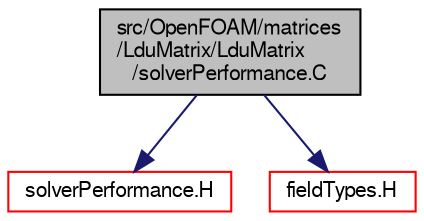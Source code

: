 digraph "src/OpenFOAM/matrices/LduMatrix/LduMatrix/solverPerformance.C"
{
  bgcolor="transparent";
  edge [fontname="FreeSans",fontsize="10",labelfontname="FreeSans",labelfontsize="10"];
  node [fontname="FreeSans",fontsize="10",shape=record];
  Node1 [label="src/OpenFOAM/matrices\l/LduMatrix/LduMatrix\l/solverPerformance.C",height=0.2,width=0.4,color="black", fillcolor="grey75", style="filled" fontcolor="black"];
  Node1 -> Node2 [color="midnightblue",fontsize="10",style="solid",fontname="FreeSans"];
  Node2 [label="solverPerformance.H",height=0.2,width=0.4,color="red",URL="$a07842.html"];
  Node1 -> Node3 [color="midnightblue",fontsize="10",style="solid",fontname="FreeSans"];
  Node3 [label="fieldTypes.H",height=0.2,width=0.4,color="red",URL="$a07492.html",tooltip="Include the header files for all the primitive types that Fields are instantiated for..."];
}
